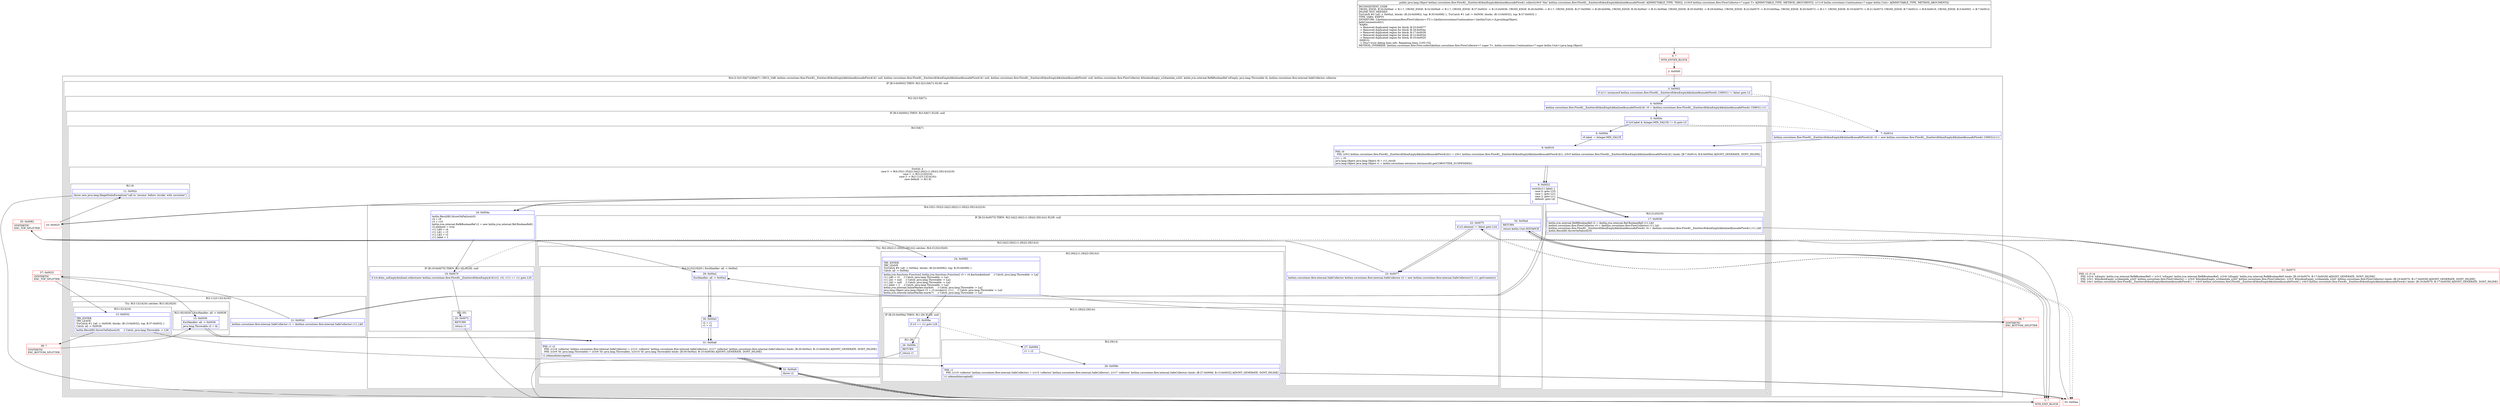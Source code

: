 digraph "CFG forkotlinx.coroutines.flow.FlowKt__EmittersKt$onEmpty$$inlined$unsafeFlow$1.collect(Lkotlinx\/coroutines\/flow\/FlowCollector;Lkotlin\/coroutines\/Continuation;)Ljava\/lang\/Object;" {
subgraph cluster_Region_706751665 {
label = "R(4:(2:3|(3:5|6|7))|36|6|7) | DECL_VAR: kotlinx.coroutines.flow.FlowKt__EmittersKt$onEmpty$$inlined$unsafeFlow$1$1 null, kotlinx.coroutines.flow.FlowKt__EmittersKt$onEmpty$$inlined$unsafeFlow$1$1 null, kotlinx.coroutines.flow.FlowKt__EmittersKt$onEmpty$$inlined$unsafeFlow$1 null, kotlinx.coroutines.flow.FlowCollector $this$onEmpty_u24lambda_u2d3, kotlin.jvm.internal.Ref$BooleanRef isEmpty, java.lang.Throwable th, kotlinx.coroutines.flow.internal.SafeCollector collector\l";
node [shape=record,color=blue];
subgraph cluster_IfRegion_1535866183 {
label = "IF [B:3:0x0002] THEN: R(2:3|(3:5|6|7)) ELSE: null";
node [shape=record,color=blue];
Node_3 [shape=record,label="{3\:\ 0x0002|if ((r11 instanceof kotlinx.coroutines.flow.FlowKt__EmittersKt$onEmpty$$inlined$unsafeFlow$1.C09031) != false) goto L3\l}"];
subgraph cluster_Region_1997872280 {
label = "R(2:3|(3:5|6|7))";
node [shape=record,color=blue];
Node_4 [shape=record,label="{4\:\ 0x0004|kotlinx.coroutines.flow.FlowKt__EmittersKt$onEmpty$$inlined$unsafeFlow$1$1 r0 = (kotlinx.coroutines.flow.FlowKt__EmittersKt$onEmpty$$inlined$unsafeFlow$1.C09031) r11\l}"];
subgraph cluster_IfRegion_786969034 {
label = "IF [B:5:0x000c] THEN: R(3:5|6|7) ELSE: null";
node [shape=record,color=blue];
Node_5 [shape=record,label="{5\:\ 0x000c|if ((r0.label & Integer.MIN_VALUE) != 0) goto L5\l}"];
subgraph cluster_Region_888790412 {
label = "R(3:5|6|7)";
node [shape=record,color=blue];
Node_6 [shape=record,label="{6\:\ 0x000e|r0.label \-= Integer.MIN_VALUE\l}"];
Node_8 [shape=record,label="{8\:\ 0x0019|PHI: r0 \l  PHI: (r0v2 kotlinx.coroutines.flow.FlowKt__EmittersKt$onEmpty$$inlined$unsafeFlow$1$1) = (r0v1 kotlinx.coroutines.flow.FlowKt__EmittersKt$onEmpty$$inlined$unsafeFlow$1$1), (r0v5 kotlinx.coroutines.flow.FlowKt__EmittersKt$onEmpty$$inlined$unsafeFlow$1$1) binds: [B:7:0x0014, B:6:0x000e] A[DONT_GENERATE, DONT_INLINE]\l|r11 = r0\ljava.lang.Object java.lang.Object r0 = r11.result\ljava.lang.Object java.lang.Object r1 = kotlin.coroutines.intrinsics.IntrinsicsKt.getCOROUTINE_SUSPENDED()\l}"];
subgraph cluster_SwitchRegion_1416890174 {
label = "Switch: 4
 case 0 -> R(4:33|(1:35)|(2:24|(2:26|(2:(1:28)|(2:29|14))))|16)
 case 1 -> R(3:21|(0)|16)
 case 2 -> R(2:11|(3:13|14|16))
 case default -> R(1:9)";
node [shape=record,color=blue];
Node_9 [shape=record,label="{9\:\ 0x0022|switch(r11.label) \{\l    case 0: goto L33;\l    case 1: goto L21;\l    case 2: goto L11;\l    default: goto L8;\l\}\l}"];
subgraph cluster_Region_2132475045 {
label = "R(4:33|(1:35)|(2:24|(2:26|(2:(1:28)|(2:29|14))))|16)";
node [shape=record,color=blue];
Node_18 [shape=record,label="{18\:\ 0x004a|kotlin.ResultKt.throwOnFailure(r0)\lr4 = r9\lr3 = r10\lkotlin.jvm.internal.Ref$BooleanRef r2 = new kotlin.jvm.internal.Ref.BooleanRef()\lr2.element = true\lr11.L$0 = r4\lr11.L$1 = r3\lr11.L$2 = r2\lr11.label = 1\l}"];
subgraph cluster_IfRegion_540331522 {
label = "IF [B:19:0x0070] THEN: R(1:35) ELSE: null";
node [shape=record,color=blue];
Node_19 [shape=record,label="{19\:\ 0x0070|if (r4.$this_onEmpty$inlined.collect(new kotlinx.coroutines.flow.FlowKt__EmittersKt$onEmpty$1$1(r2, r3), r11) == r1) goto L35\l}"];
subgraph cluster_Region_277812226 {
label = "R(1:35)";
node [shape=record,color=blue];
Node_20 [shape=record,label="{20\:\ 0x0072|RETURN\l|return r1\l}"];
}
}
subgraph cluster_IfRegion_1843718685 {
label = "IF [B:22:0x0075] THEN: R(2:24|(2:26|(2:(1:28)|(2:29|14)))) ELSE: null";
node [shape=record,color=blue];
Node_22 [shape=record,label="{22\:\ 0x0075|if (r2.element != false) goto L24\l}"];
subgraph cluster_Region_1524326965 {
label = "R(2:24|(2:26|(2:(1:28)|(2:29|14))))";
node [shape=record,color=blue];
Node_23 [shape=record,label="{23\:\ 0x0077|kotlinx.coroutines.flow.internal.SafeCollector kotlinx.coroutines.flow.internal.SafeCollector r2 = new kotlinx.coroutines.flow.internal.SafeCollector(r3, r11.getContext())\l}"];
subgraph cluster_TryCatchRegion_1692053877 {
label = "Try: R(2:26|(2:(1:28)|(2:29|14))) catches: R(4:31|32|19|20)";
node [shape=record,color=blue];
subgraph cluster_Region_786613159 {
label = "R(2:26|(2:(1:28)|(2:29|14)))";
node [shape=record,color=blue];
Node_24 [shape=record,label="{24\:\ 0x0082|TRY_ENTER\lTRY_LEAVE\lTryCatch #0 \{all \-\> 0x00a2, blocks: (B:24:0x0082), top: B:35:0x0082 \}\lCatch: all \-\> 0x00a2\l|kotlin.jvm.functions.Function2 kotlin.jvm.functions.Function2 r3 = r4.$action$inlined     \/\/ Catch: java.lang.Throwable \-\> La2\lr11.L$0 = r2     \/\/ Catch: java.lang.Throwable \-\> La2\lr11.L$1 = null     \/\/ Catch: java.lang.Throwable \-\> La2\lr11.L$2 = null     \/\/ Catch: java.lang.Throwable \-\> La2\lr11.label = 2     \/\/ Catch: java.lang.Throwable \-\> La2\lkotlin.jvm.internal.InlineMarker.mark(6)     \/\/ Catch: java.lang.Throwable \-\> La2\ljava.lang.Object java.lang.Object r3 = r3.invoke(r2, r11)     \/\/ Catch: java.lang.Throwable \-\> La2\lkotlin.jvm.internal.InlineMarker.mark(7)     \/\/ Catch: java.lang.Throwable \-\> La2\l}"];
subgraph cluster_Region_1685832164 {
label = "R(2:(1:28)|(2:29|14))";
node [shape=record,color=blue];
subgraph cluster_IfRegion_729530100 {
label = "IF [B:25:0x009a] THEN: R(1:28) ELSE: null";
node [shape=record,color=blue];
Node_25 [shape=record,label="{25\:\ 0x009a|if (r3 == r1) goto L28\l}"];
subgraph cluster_Region_1226491797 {
label = "R(1:28)";
node [shape=record,color=blue];
Node_26 [shape=record,label="{26\:\ 0x009c|RETURN\l|return r1\l}"];
}
}
subgraph cluster_Region_731847199 {
label = "R(2:29|14)";
node [shape=record,color=blue];
Node_27 [shape=record,label="{27\:\ 0x009d|r1 = r2\l}"];
Node_28 [shape=record,label="{28\:\ 0x009e|PHI: r1 \l  PHI: (r1v5 'collector' kotlinx.coroutines.flow.internal.SafeCollector) = (r1v3 'collector' kotlinx.coroutines.flow.internal.SafeCollector), (r1v7 'collector' kotlinx.coroutines.flow.internal.SafeCollector) binds: [B:27:0x009d, B:13:0x0032] A[DONT_GENERATE, DONT_INLINE]\l|r1.releaseIntercepted()\l}"];
}
}
}
subgraph cluster_Region_1129849962 {
label = "R(4:31|32|19|20) | ExcHandler: all \-\> 0x00a2\l";
node [shape=record,color=blue];
Node_29 [shape=record,label="{29\:\ 0x00a2|ExcHandler: all \-\> 0x00a2\l}"];
Node_30 [shape=record,label="{30\:\ 0x00a3|r2 = r1\lr1 = r2\l}"];
Node_31 [shape=record,label="{31\:\ 0x00a6|PHI: r1 r2 \l  PHI: (r1v4 'collector' kotlinx.coroutines.flow.internal.SafeCollector) = (r1v2 'collector' kotlinx.coroutines.flow.internal.SafeCollector), (r1v7 'collector' kotlinx.coroutines.flow.internal.SafeCollector) binds: [B:30:0x00a3, B:15:0x0036] A[DONT_GENERATE, DONT_INLINE]\l  PHI: (r2v9 'th' java.lang.Throwable) = (r2v6 'th' java.lang.Throwable), (r2v10 'th' java.lang.Throwable) binds: [B:30:0x00a3, B:15:0x0036] A[DONT_GENERATE, DONT_INLINE]\l|r1.releaseIntercepted()\l}"];
Node_32 [shape=record,label="{32\:\ 0x00a9|throw r2\l}"];
}
}
}
}
Node_34 [shape=record,label="{34\:\ 0x00ad|RETURN\l|return kotlin.Unit.INSTANCE\l}"];
}
subgraph cluster_Region_104201482 {
label = "R(3:21|(0)|16)";
node [shape=record,color=blue];
Node_17 [shape=record,label="{17\:\ 0x0039|kotlin.jvm.internal.Ref$BooleanRef r2 = (kotlin.jvm.internal.Ref.BooleanRef) r11.L$2\lkotlinx.coroutines.flow.FlowCollector r3 = (kotlinx.coroutines.flow.FlowCollector) r11.L$1\lkotlinx.coroutines.flow.FlowKt__EmittersKt$onEmpty$$inlined$unsafeFlow$1 r4 = (kotlinx.coroutines.flow.FlowKt__EmittersKt$onEmpty$$inlined$unsafeFlow$1) r11.L$0\lkotlin.ResultKt.throwOnFailure(r0)\l}"];
subgraph cluster_IfRegion_200460992 {
label = "IF [B:22:0x0075] THEN: R(0) ELSE: null";
node [shape=record,color=blue];
Node_22 [shape=record,label="{22\:\ 0x0075|if (r2.element != false) goto L24\l}"];
subgraph cluster_Region_1091333537 {
label = "R(0)";
node [shape=record,color=blue];
}
}
Node_34 [shape=record,label="{34\:\ 0x00ad|RETURN\l|return kotlin.Unit.INSTANCE\l}"];
}
subgraph cluster_Region_16217872 {
label = "R(2:11|(3:13|14|16))";
node [shape=record,color=blue];
Node_12 [shape=record,label="{12\:\ 0x002d|kotlinx.coroutines.flow.internal.SafeCollector r1 = (kotlinx.coroutines.flow.internal.SafeCollector) r11.L$0\l}"];
subgraph cluster_TryCatchRegion_1886141932 {
label = "Try: R(3:13|14|16) catches: R(3:18|19|20)";
node [shape=record,color=blue];
subgraph cluster_Region_964391818 {
label = "R(3:13|14|16)";
node [shape=record,color=blue];
Node_13 [shape=record,label="{13\:\ 0x0032|TRY_ENTER\lTRY_LEAVE\lTryCatch #1 \{all \-\> 0x0036, blocks: (B:13:0x0032), top: B:37:0x0032 \}\lCatch: all \-\> 0x0036\l|kotlin.ResultKt.throwOnFailure(r0)     \/\/ Catch: java.lang.Throwable \-\> L36\l}"];
Node_28 [shape=record,label="{28\:\ 0x009e|PHI: r1 \l  PHI: (r1v5 'collector' kotlinx.coroutines.flow.internal.SafeCollector) = (r1v3 'collector' kotlinx.coroutines.flow.internal.SafeCollector), (r1v7 'collector' kotlinx.coroutines.flow.internal.SafeCollector) binds: [B:27:0x009d, B:13:0x0032] A[DONT_GENERATE, DONT_INLINE]\l|r1.releaseIntercepted()\l}"];
Node_34 [shape=record,label="{34\:\ 0x00ad|RETURN\l|return kotlin.Unit.INSTANCE\l}"];
}
subgraph cluster_Region_891469547 {
label = "R(3:18|19|20) | ExcHandler: all \-\> 0x0036\l";
node [shape=record,color=blue];
Node_15 [shape=record,label="{15\:\ 0x0036|ExcHandler: all \-\> 0x0036\l|java.lang.Throwable r2 = th\l}"];
Node_31 [shape=record,label="{31\:\ 0x00a6|PHI: r1 r2 \l  PHI: (r1v4 'collector' kotlinx.coroutines.flow.internal.SafeCollector) = (r1v2 'collector' kotlinx.coroutines.flow.internal.SafeCollector), (r1v7 'collector' kotlinx.coroutines.flow.internal.SafeCollector) binds: [B:30:0x00a3, B:15:0x0036] A[DONT_GENERATE, DONT_INLINE]\l  PHI: (r2v9 'th' java.lang.Throwable) = (r2v6 'th' java.lang.Throwable), (r2v10 'th' java.lang.Throwable) binds: [B:30:0x00a3, B:15:0x0036] A[DONT_GENERATE, DONT_INLINE]\l|r1.releaseIntercepted()\l}"];
Node_32 [shape=record,label="{32\:\ 0x00a9|throw r2\l}"];
}
}
}
subgraph cluster_Region_1252177636 {
label = "R(1:9)";
node [shape=record,color=blue];
Node_11 [shape=record,label="{11\:\ 0x002c|throw new java.lang.IllegalStateException(\"call to 'resume' before 'invoke' with coroutine\")\l}"];
}
}
}
}
}
}
Node_7 [shape=record,label="{7\:\ 0x0014|kotlinx.coroutines.flow.FlowKt__EmittersKt$onEmpty$$inlined$unsafeFlow$1$1 r0 = new kotlinx.coroutines.flow.FlowKt__EmittersKt$onEmpty$$inlined$unsafeFlow$1.C09031(r11)\l}"];
Node_8 [shape=record,label="{8\:\ 0x0019|PHI: r0 \l  PHI: (r0v2 kotlinx.coroutines.flow.FlowKt__EmittersKt$onEmpty$$inlined$unsafeFlow$1$1) = (r0v1 kotlinx.coroutines.flow.FlowKt__EmittersKt$onEmpty$$inlined$unsafeFlow$1$1), (r0v5 kotlinx.coroutines.flow.FlowKt__EmittersKt$onEmpty$$inlined$unsafeFlow$1$1) binds: [B:7:0x0014, B:6:0x000e] A[DONT_GENERATE, DONT_INLINE]\l|r11 = r0\ljava.lang.Object java.lang.Object r0 = r11.result\ljava.lang.Object java.lang.Object r1 = kotlin.coroutines.intrinsics.IntrinsicsKt.getCOROUTINE_SUSPENDED()\l}"];
subgraph cluster_SwitchRegion_20740081 {
label = "Switch: 0";
node [shape=record,color=blue];
Node_9 [shape=record,label="{9\:\ 0x0022|switch(r11.label) \{\l    case 0: goto L33;\l    case 1: goto L21;\l    case 2: goto L11;\l    default: goto L8;\l\}\l}"];
}
}
subgraph cluster_Region_891469547 {
label = "R(3:18|19|20) | ExcHandler: all \-\> 0x0036\l";
node [shape=record,color=blue];
Node_15 [shape=record,label="{15\:\ 0x0036|ExcHandler: all \-\> 0x0036\l|java.lang.Throwable r2 = th\l}"];
Node_31 [shape=record,label="{31\:\ 0x00a6|PHI: r1 r2 \l  PHI: (r1v4 'collector' kotlinx.coroutines.flow.internal.SafeCollector) = (r1v2 'collector' kotlinx.coroutines.flow.internal.SafeCollector), (r1v7 'collector' kotlinx.coroutines.flow.internal.SafeCollector) binds: [B:30:0x00a3, B:15:0x0036] A[DONT_GENERATE, DONT_INLINE]\l  PHI: (r2v9 'th' java.lang.Throwable) = (r2v6 'th' java.lang.Throwable), (r2v10 'th' java.lang.Throwable) binds: [B:30:0x00a3, B:15:0x0036] A[DONT_GENERATE, DONT_INLINE]\l|r1.releaseIntercepted()\l}"];
Node_32 [shape=record,label="{32\:\ 0x00a9|throw r2\l}"];
}
subgraph cluster_Region_1129849962 {
label = "R(4:31|32|19|20) | ExcHandler: all \-\> 0x00a2\l";
node [shape=record,color=blue];
Node_29 [shape=record,label="{29\:\ 0x00a2|ExcHandler: all \-\> 0x00a2\l}"];
Node_30 [shape=record,label="{30\:\ 0x00a3|r2 = r1\lr1 = r2\l}"];
Node_31 [shape=record,label="{31\:\ 0x00a6|PHI: r1 r2 \l  PHI: (r1v4 'collector' kotlinx.coroutines.flow.internal.SafeCollector) = (r1v2 'collector' kotlinx.coroutines.flow.internal.SafeCollector), (r1v7 'collector' kotlinx.coroutines.flow.internal.SafeCollector) binds: [B:30:0x00a3, B:15:0x0036] A[DONT_GENERATE, DONT_INLINE]\l  PHI: (r2v9 'th' java.lang.Throwable) = (r2v6 'th' java.lang.Throwable), (r2v10 'th' java.lang.Throwable) binds: [B:30:0x00a3, B:15:0x0036] A[DONT_GENERATE, DONT_INLINE]\l|r1.releaseIntercepted()\l}"];
Node_32 [shape=record,label="{32\:\ 0x00a9|throw r2\l}"];
}
Node_0 [shape=record,color=red,label="{0\:\ ?|MTH_ENTER_BLOCK\l}"];
Node_2 [shape=record,color=red,label="{2\:\ 0x0000}"];
Node_10 [shape=record,color=red,label="{10\:\ 0x0025}"];
Node_1 [shape=record,color=red,label="{1\:\ ?|MTH_EXIT_BLOCK\l}"];
Node_37 [shape=record,color=red,label="{37\:\ 0x0032|SYNTHETIC\lEXC_TOP_SPLITTER\l}"];
Node_33 [shape=record,color=red,label="{33\:\ 0x00aa}"];
Node_38 [shape=record,color=red,label="{38\:\ ?|SYNTHETIC\lEXC_BOTTOM_SPLITTER\l}"];
Node_21 [shape=record,color=red,label="{21\:\ 0x0073|PHI: r2 r3 r4 \l  PHI: (r2v4 'isEmpty' kotlin.jvm.internal.Ref$BooleanRef) = (r2v3 'isEmpty' kotlin.jvm.internal.Ref$BooleanRef), (r2v8 'isEmpty' kotlin.jvm.internal.Ref$BooleanRef) binds: [B:19:0x0070, B:17:0x0039] A[DONT_GENERATE, DONT_INLINE]\l  PHI: (r3v1 '$this$onEmpty_u24lambda_u2d3' kotlinx.coroutines.flow.FlowCollector) = (r3v0 '$this$onEmpty_u24lambda_u2d3' kotlinx.coroutines.flow.FlowCollector), (r3v5 '$this$onEmpty_u24lambda_u2d3' kotlinx.coroutines.flow.FlowCollector) binds: [B:19:0x0070, B:17:0x0039] A[DONT_GENERATE, DONT_INLINE]\l  PHI: (r4v1 kotlinx.coroutines.flow.FlowKt__EmittersKt$onEmpty$$inlined$unsafeFlow$1) = (r4v0 kotlinx.coroutines.flow.FlowKt__EmittersKt$onEmpty$$inlined$unsafeFlow$1), (r4v3 kotlinx.coroutines.flow.FlowKt__EmittersKt$onEmpty$$inlined$unsafeFlow$1) binds: [B:19:0x0070, B:17:0x0039] A[DONT_GENERATE, DONT_INLINE]\l}"];
Node_35 [shape=record,color=red,label="{35\:\ 0x0082|SYNTHETIC\lEXC_TOP_SPLITTER\l}"];
Node_36 [shape=record,color=red,label="{36\:\ ?|SYNTHETIC\lEXC_BOTTOM_SPLITTER\l}"];
MethodNode[shape=record,label="{public java.lang.Object kotlinx.coroutines.flow.FlowKt__EmittersKt$onEmpty$$inlined$unsafeFlow$1.collect((r9v0 'this' kotlinx.coroutines.flow.FlowKt__EmittersKt$onEmpty$$inlined$unsafeFlow$1 A[IMMUTABLE_TYPE, THIS]), (r10v0 kotlinx.coroutines.flow.FlowCollector\<? super T\> A[IMMUTABLE_TYPE, METHOD_ARGUMENT]), (r11v0 kotlin.coroutines.Continuation\<? super kotlin.Unit\> A[IMMUTABLE_TYPE, METHOD_ARGUMENT]))  | INCONSISTENT_CODE\lCROSS_EDGE: B:34:0x00ad \-\> B:1:?, CROSS_EDGE: B:32:0x00a9 \-\> B:1:?, CROSS_EDGE: B:37:0x0032 \-\> B:15:0x0036, CROSS_EDGE: B:26:0x009c \-\> B:1:?, CROSS_EDGE: B:27:0x009d \-\> B:28:0x009e, CROSS_EDGE: B:30:0x00a3 \-\> B:31:0x00a6, CROSS_EDGE: B:35:0x0082 \-\> B:29:0x00a2, CROSS_EDGE: B:22:0x0075 \-\> B:33:0x00aa, CROSS_EDGE: B:20:0x0072 \-\> B:1:?, CROSS_EDGE: B:19:0x0070 \-\> B:21:0x0073, CROSS_EDGE: B:7:0x0014 \-\> B:8:0x0019, CROSS_EDGE: B:3:0x0002 \-\> B:7:0x0014\lINLINE_NOT_NEEDED\lTryCatch #0 \{all \-\> 0x00a2, blocks: (B:24:0x0082), top: B:35:0x0082 \}, TryCatch #1 \{all \-\> 0x0036, blocks: (B:13:0x0032), top: B:37:0x0032 \}\lTYPE_VARS: EMPTY\lSIGNATURE: (Lkotlinx\/coroutines\/flow\/FlowCollector\<\-TT;\>;Lkotlin\/coroutines\/Continuation\<\-Lkotlin\/Unit;\>;)Ljava\/lang\/Object;\lJadxCommentsAttr\{\l WARN: \l \-\> Removed duplicated region for block: B:23:0x0077 \l \-\> Removed duplicated region for block: B:18:0x004a \l \-\> Removed duplicated region for block: B:17:0x0039 \l \-\> Removed duplicated region for block: B:12:0x002d \l \-\> Removed duplicated region for block: B:10:0x0025 \l DEBUG: \l \-\> Don't trust debug lines info. Repeating lines: [105=5]\}\lMETHOD_OVERRIDE: [kotlinx.coroutines.flow.Flow.collect(kotlinx.coroutines.flow.FlowCollector\<? super T\>, kotlin.coroutines.Continuation\<? super kotlin.Unit\>):java.lang.Object]\l}"];
MethodNode -> Node_0;Node_3 -> Node_4;
Node_3 -> Node_7[style=dashed];
Node_4 -> Node_5;
Node_5 -> Node_6;
Node_5 -> Node_7[style=dashed];
Node_6 -> Node_8;
Node_8 -> Node_9;
Node_9 -> Node_10;
Node_9 -> Node_12;
Node_9 -> Node_17;
Node_9 -> Node_18;
Node_18 -> Node_19;
Node_19 -> Node_20;
Node_19 -> Node_21[style=dashed];
Node_20 -> Node_1;
Node_22 -> Node_23;
Node_22 -> Node_33[style=dashed];
Node_23 -> Node_35;
Node_24 -> Node_25;
Node_24 -> Node_36;
Node_25 -> Node_26;
Node_25 -> Node_27[style=dashed];
Node_26 -> Node_1;
Node_27 -> Node_28;
Node_28 -> Node_33;
Node_29 -> Node_30;
Node_30 -> Node_31;
Node_31 -> Node_32;
Node_32 -> Node_1;
Node_34 -> Node_1;
Node_17 -> Node_21;
Node_22 -> Node_23;
Node_22 -> Node_33[style=dashed];
Node_34 -> Node_1;
Node_12 -> Node_37;
Node_13 -> Node_28;
Node_13 -> Node_38;
Node_28 -> Node_33;
Node_34 -> Node_1;
Node_15 -> Node_31;
Node_31 -> Node_32;
Node_32 -> Node_1;
Node_11 -> Node_1;
Node_7 -> Node_8;
Node_8 -> Node_9;
Node_9 -> Node_10;
Node_9 -> Node_12;
Node_9 -> Node_17;
Node_9 -> Node_18;
Node_15 -> Node_31;
Node_31 -> Node_32;
Node_32 -> Node_1;
Node_29 -> Node_30;
Node_30 -> Node_31;
Node_31 -> Node_32;
Node_32 -> Node_1;
Node_0 -> Node_2;
Node_2 -> Node_3;
Node_10 -> Node_11;
Node_37 -> Node_13;
Node_37 -> Node_15;
Node_33 -> Node_34;
Node_38 -> Node_15;
Node_21 -> Node_22;
Node_35 -> Node_24;
Node_35 -> Node_29;
Node_36 -> Node_29;
}


